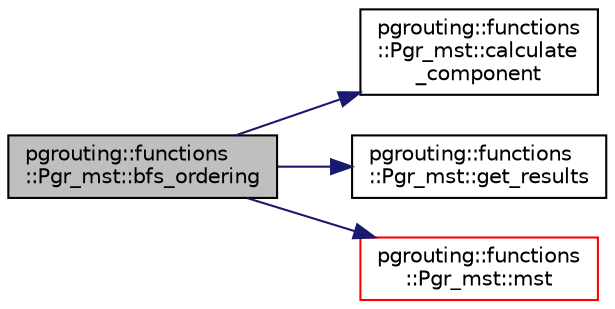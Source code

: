 digraph "pgrouting::functions::Pgr_mst::bfs_ordering"
{
  edge [fontname="Helvetica",fontsize="10",labelfontname="Helvetica",labelfontsize="10"];
  node [fontname="Helvetica",fontsize="10",shape=record];
  rankdir="LR";
  Node16 [label="pgrouting::functions\l::Pgr_mst::bfs_ordering",height=0.2,width=0.4,color="black", fillcolor="grey75", style="filled", fontcolor="black"];
  Node16 -> Node17 [color="midnightblue",fontsize="10",style="solid",fontname="Helvetica"];
  Node17 [label="pgrouting::functions\l::Pgr_mst::calculate\l_component",height=0.2,width=0.4,color="black", fillcolor="white", style="filled",URL="$classpgrouting_1_1functions_1_1Pgr__mst.html#a2bb2f155228c157ba58282d0f14cbb97"];
  Node16 -> Node18 [color="midnightblue",fontsize="10",style="solid",fontname="Helvetica"];
  Node18 [label="pgrouting::functions\l::Pgr_mst::get_results",height=0.2,width=0.4,color="black", fillcolor="white", style="filled",URL="$classpgrouting_1_1functions_1_1Pgr__mst.html#a06a358aff7494a4e9c48cc6bf24e5d68"];
  Node16 -> Node19 [color="midnightblue",fontsize="10",style="solid",fontname="Helvetica"];
  Node19 [label="pgrouting::functions\l::Pgr_mst::mst",height=0.2,width=0.4,color="red", fillcolor="white", style="filled",URL="$classpgrouting_1_1functions_1_1Pgr__mst.html#a02ba33c4967775b2848e81aac3b20f28"];
}
